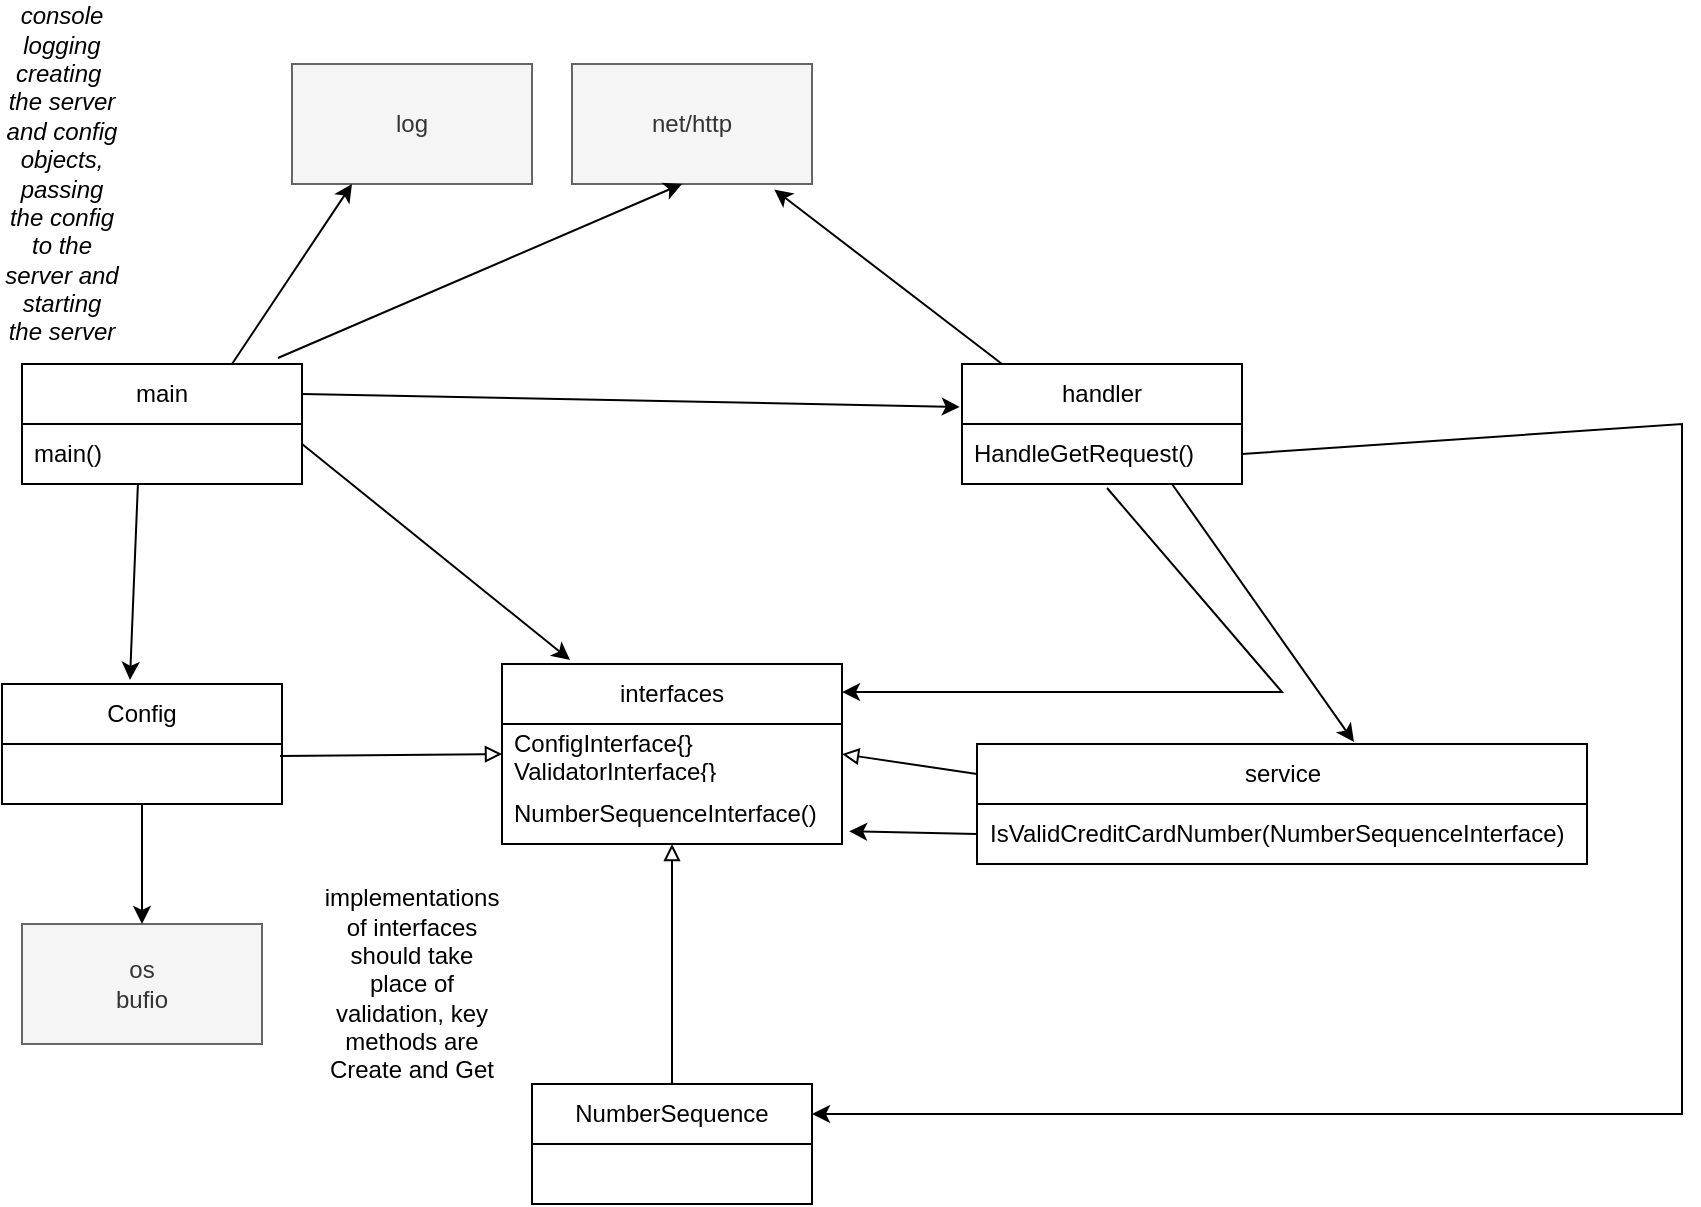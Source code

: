 <mxfile version="26.0.7">
  <diagram id="C5RBs43oDa-KdzZeNtuy" name="Page-1">
    <mxGraphModel dx="1114" dy="784" grid="1" gridSize="10" guides="1" tooltips="1" connect="1" arrows="1" fold="1" page="1" pageScale="1" pageWidth="827" pageHeight="1169" math="0" shadow="0">
      <root>
        <mxCell id="WIyWlLk6GJQsqaUBKTNV-0" />
        <mxCell id="WIyWlLk6GJQsqaUBKTNV-1" parent="WIyWlLk6GJQsqaUBKTNV-0" />
        <mxCell id="FblH6l9M7fZanG1C1Pi8-64" value="main" style="swimlane;fontStyle=0;childLayout=stackLayout;horizontal=1;startSize=30;horizontalStack=0;resizeParent=1;resizeParentMax=0;resizeLast=0;collapsible=1;marginBottom=0;whiteSpace=wrap;html=1;" parent="WIyWlLk6GJQsqaUBKTNV-1" vertex="1">
          <mxGeometry x="30" y="260" width="140" height="60" as="geometry" />
        </mxCell>
        <mxCell id="FblH6l9M7fZanG1C1Pi8-65" value="main()" style="text;strokeColor=none;fillColor=none;align=left;verticalAlign=middle;spacingLeft=4;spacingRight=4;overflow=hidden;points=[[0,0.5],[1,0.5]];portConstraint=eastwest;rotatable=0;whiteSpace=wrap;html=1;" parent="FblH6l9M7fZanG1C1Pi8-64" vertex="1">
          <mxGeometry y="30" width="140" height="30" as="geometry" />
        </mxCell>
        <mxCell id="FblH6l9M7fZanG1C1Pi8-72" value="Config" style="swimlane;fontStyle=0;childLayout=stackLayout;horizontal=1;startSize=30;horizontalStack=0;resizeParent=1;resizeParentMax=0;resizeLast=0;collapsible=1;marginBottom=0;whiteSpace=wrap;html=1;" parent="WIyWlLk6GJQsqaUBKTNV-1" vertex="1">
          <mxGeometry x="20" y="420" width="140" height="60" as="geometry" />
        </mxCell>
        <mxCell id="FblH6l9M7fZanG1C1Pi8-76" value="" style="endArrow=classic;html=1;rounded=0;entryX=0.2;entryY=-0.022;entryDx=0;entryDy=0;entryPerimeter=0;" parent="WIyWlLk6GJQsqaUBKTNV-1" edge="1" target="FblH6l9M7fZanG1C1Pi8-79">
          <mxGeometry width="50" height="50" relative="1" as="geometry">
            <mxPoint x="170" y="300" as="sourcePoint" />
            <mxPoint x="260" y="300" as="targetPoint" />
          </mxGeometry>
        </mxCell>
        <mxCell id="FblH6l9M7fZanG1C1Pi8-77" value="" style="endArrow=classic;html=1;rounded=0;exitX=0.414;exitY=1;exitDx=0;exitDy=0;exitPerimeter=0;entryX=0.457;entryY=-0.017;entryDx=0;entryDy=0;entryPerimeter=0;" parent="WIyWlLk6GJQsqaUBKTNV-1" source="FblH6l9M7fZanG1C1Pi8-65" edge="1">
          <mxGeometry width="50" height="50" relative="1" as="geometry">
            <mxPoint x="94.96" y="353" as="sourcePoint" />
            <mxPoint x="83.98" y="417.96" as="targetPoint" />
          </mxGeometry>
        </mxCell>
        <mxCell id="FblH6l9M7fZanG1C1Pi8-79" value="interfaces" style="swimlane;fontStyle=0;childLayout=stackLayout;horizontal=1;startSize=30;horizontalStack=0;resizeParent=1;resizeParentMax=0;resizeLast=0;collapsible=1;marginBottom=0;whiteSpace=wrap;html=1;" parent="WIyWlLk6GJQsqaUBKTNV-1" vertex="1">
          <mxGeometry x="270" y="410" width="170" height="90" as="geometry" />
        </mxCell>
        <mxCell id="FblH6l9M7fZanG1C1Pi8-80" value="ConfigInterface{}&lt;div&gt;ValidatorInterface{}&lt;/div&gt;" style="text;strokeColor=none;fillColor=none;align=left;verticalAlign=middle;spacingLeft=4;spacingRight=4;overflow=hidden;points=[[0,0.5],[1,0.5]];portConstraint=eastwest;rotatable=0;whiteSpace=wrap;html=1;" parent="FblH6l9M7fZanG1C1Pi8-79" vertex="1">
          <mxGeometry y="30" width="170" height="30" as="geometry" />
        </mxCell>
        <mxCell id="FblH6l9M7fZanG1C1Pi8-81" value="NumberSequenceInterface()" style="text;strokeColor=none;fillColor=none;align=left;verticalAlign=middle;spacingLeft=4;spacingRight=4;overflow=hidden;points=[[0,0.5],[1,0.5]];portConstraint=eastwest;rotatable=0;whiteSpace=wrap;html=1;" parent="FblH6l9M7fZanG1C1Pi8-79" vertex="1">
          <mxGeometry y="60" width="170" height="30" as="geometry" />
        </mxCell>
        <mxCell id="FblH6l9M7fZanG1C1Pi8-84" value="" style="endArrow=block;html=1;rounded=0;entryX=0;entryY=0.5;entryDx=0;entryDy=0;exitX=0.993;exitY=0.2;exitDx=0;exitDy=0;exitPerimeter=0;endFill=0;" parent="WIyWlLk6GJQsqaUBKTNV-1" target="FblH6l9M7fZanG1C1Pi8-80" edge="1">
          <mxGeometry width="50" height="50" relative="1" as="geometry">
            <mxPoint x="159.02" y="456.0" as="sourcePoint" />
            <mxPoint x="210" y="390" as="targetPoint" />
          </mxGeometry>
        </mxCell>
        <mxCell id="FblH6l9M7fZanG1C1Pi8-88" value="handler" style="swimlane;fontStyle=0;childLayout=stackLayout;horizontal=1;startSize=30;horizontalStack=0;resizeParent=1;resizeParentMax=0;resizeLast=0;collapsible=1;marginBottom=0;whiteSpace=wrap;html=1;" parent="WIyWlLk6GJQsqaUBKTNV-1" vertex="1">
          <mxGeometry x="500" y="260" width="140" height="60" as="geometry" />
        </mxCell>
        <mxCell id="FblH6l9M7fZanG1C1Pi8-89" value="HandleGetRequest()" style="text;strokeColor=none;fillColor=none;align=left;verticalAlign=middle;spacingLeft=4;spacingRight=4;overflow=hidden;points=[[0,0.5],[1,0.5]];portConstraint=eastwest;rotatable=0;whiteSpace=wrap;html=1;" parent="FblH6l9M7fZanG1C1Pi8-88" vertex="1">
          <mxGeometry y="30" width="140" height="30" as="geometry" />
        </mxCell>
        <mxCell id="FblH6l9M7fZanG1C1Pi8-92" value="service" style="swimlane;fontStyle=0;childLayout=stackLayout;horizontal=1;startSize=30;horizontalStack=0;resizeParent=1;resizeParentMax=0;resizeLast=0;collapsible=1;marginBottom=0;whiteSpace=wrap;html=1;" parent="WIyWlLk6GJQsqaUBKTNV-1" vertex="1">
          <mxGeometry x="507.5" y="450" width="305" height="60" as="geometry" />
        </mxCell>
        <mxCell id="FblH6l9M7fZanG1C1Pi8-93" value="IsValidCreditCardNumber(NumberSequenceInterface)" style="text;strokeColor=none;fillColor=none;align=left;verticalAlign=middle;spacingLeft=4;spacingRight=4;overflow=hidden;points=[[0,0.5],[1,0.5]];portConstraint=eastwest;rotatable=0;whiteSpace=wrap;html=1;" parent="FblH6l9M7fZanG1C1Pi8-92" vertex="1">
          <mxGeometry y="30" width="305" height="30" as="geometry" />
        </mxCell>
        <mxCell id="FblH6l9M7fZanG1C1Pi8-96" value="" style="endArrow=classic;html=1;rounded=0;exitX=0.518;exitY=1.067;exitDx=0;exitDy=0;exitPerimeter=0;entryX=1;entryY=0.156;entryDx=0;entryDy=0;entryPerimeter=0;" parent="WIyWlLk6GJQsqaUBKTNV-1" source="FblH6l9M7fZanG1C1Pi8-89" target="FblH6l9M7fZanG1C1Pi8-79" edge="1">
          <mxGeometry width="50" height="50" relative="1" as="geometry">
            <mxPoint x="680" y="340" as="sourcePoint" />
            <mxPoint x="730" y="290" as="targetPoint" />
            <Array as="points">
              <mxPoint x="660" y="424" />
            </Array>
          </mxGeometry>
        </mxCell>
        <mxCell id="FblH6l9M7fZanG1C1Pi8-97" value="" style="endArrow=classic;html=1;rounded=0;entryX=-0.008;entryY=0.358;entryDx=0;entryDy=0;entryPerimeter=0;exitX=1;exitY=0.25;exitDx=0;exitDy=0;" parent="WIyWlLk6GJQsqaUBKTNV-1" target="FblH6l9M7fZanG1C1Pi8-88" edge="1" source="FblH6l9M7fZanG1C1Pi8-64">
          <mxGeometry width="50" height="50" relative="1" as="geometry">
            <mxPoint x="460" y="260" as="sourcePoint" />
            <mxPoint x="510" y="210" as="targetPoint" />
          </mxGeometry>
        </mxCell>
        <mxCell id="FblH6l9M7fZanG1C1Pi8-98" value="NumberSequence" style="swimlane;fontStyle=0;childLayout=stackLayout;horizontal=1;startSize=30;horizontalStack=0;resizeParent=1;resizeParentMax=0;resizeLast=0;collapsible=1;marginBottom=0;whiteSpace=wrap;html=1;" parent="WIyWlLk6GJQsqaUBKTNV-1" vertex="1">
          <mxGeometry x="285" y="620" width="140" height="60" as="geometry" />
        </mxCell>
        <mxCell id="FblH6l9M7fZanG1C1Pi8-102" value="" style="endArrow=classic;html=1;rounded=0;exitX=0;exitY=0.5;exitDx=0;exitDy=0;entryX=1.021;entryY=0.788;entryDx=0;entryDy=0;entryPerimeter=0;" parent="WIyWlLk6GJQsqaUBKTNV-1" source="FblH6l9M7fZanG1C1Pi8-93" target="FblH6l9M7fZanG1C1Pi8-81" edge="1">
          <mxGeometry width="50" height="50" relative="1" as="geometry">
            <mxPoint x="260" y="690" as="sourcePoint" />
            <mxPoint x="310" y="640" as="targetPoint" />
          </mxGeometry>
        </mxCell>
        <mxCell id="FblH6l9M7fZanG1C1Pi8-103" value="" style="endArrow=block;html=1;rounded=0;exitX=0.5;exitY=0;exitDx=0;exitDy=0;endFill=0;" parent="WIyWlLk6GJQsqaUBKTNV-1" source="FblH6l9M7fZanG1C1Pi8-98" target="FblH6l9M7fZanG1C1Pi8-81" edge="1">
          <mxGeometry width="50" height="50" relative="1" as="geometry">
            <mxPoint x="355" y="610" as="sourcePoint" />
            <mxPoint x="450" y="550" as="targetPoint" />
          </mxGeometry>
        </mxCell>
        <mxCell id="FblH6l9M7fZanG1C1Pi8-105" value="&lt;i&gt;console logging&lt;/i&gt;&lt;div&gt;&lt;i&gt;creating&amp;nbsp; the server and config objects, passing the config to the server and starting the server&lt;/i&gt;&lt;/div&gt;" style="text;html=1;align=center;verticalAlign=middle;whiteSpace=wrap;rounded=0;" parent="WIyWlLk6GJQsqaUBKTNV-1" vertex="1">
          <mxGeometry x="20" y="150" width="60" height="30" as="geometry" />
        </mxCell>
        <mxCell id="FblH6l9M7fZanG1C1Pi8-111" value="implementations of interfaces should take place of validation, key methods are Create and Get" style="text;html=1;align=center;verticalAlign=middle;whiteSpace=wrap;rounded=0;" parent="WIyWlLk6GJQsqaUBKTNV-1" vertex="1">
          <mxGeometry x="195" y="555" width="60" height="30" as="geometry" />
        </mxCell>
        <mxCell id="FblH6l9M7fZanG1C1Pi8-115" value="os&lt;div&gt;bufio&lt;/div&gt;" style="rounded=0;whiteSpace=wrap;html=1;fillColor=#f5f5f5;fontColor=#333333;strokeColor=#666666;" parent="WIyWlLk6GJQsqaUBKTNV-1" vertex="1">
          <mxGeometry x="30" y="540" width="120" height="60" as="geometry" />
        </mxCell>
        <mxCell id="FblH6l9M7fZanG1C1Pi8-116" value="" style="endArrow=classic;html=1;rounded=0;entryX=0.5;entryY=0;entryDx=0;entryDy=0;exitX=0.5;exitY=1;exitDx=0;exitDy=0;" parent="WIyWlLk6GJQsqaUBKTNV-1" source="FblH6l9M7fZanG1C1Pi8-72" target="FblH6l9M7fZanG1C1Pi8-115" edge="1">
          <mxGeometry width="50" height="50" relative="1" as="geometry">
            <mxPoint x="90" y="740" as="sourcePoint" />
            <mxPoint x="140" y="690" as="targetPoint" />
          </mxGeometry>
        </mxCell>
        <mxCell id="FblH6l9M7fZanG1C1Pi8-117" value="net/http" style="rounded=0;whiteSpace=wrap;html=1;fillColor=#f5f5f5;fontColor=#333333;strokeColor=#666666;" parent="WIyWlLk6GJQsqaUBKTNV-1" vertex="1">
          <mxGeometry x="305" y="110" width="120" height="60" as="geometry" />
        </mxCell>
        <mxCell id="FblH6l9M7fZanG1C1Pi8-118" value="" style="endArrow=classic;html=1;rounded=0;exitX=0.914;exitY=-0.05;exitDx=0;exitDy=0;exitPerimeter=0;" parent="WIyWlLk6GJQsqaUBKTNV-1" source="FblH6l9M7fZanG1C1Pi8-64" edge="1">
          <mxGeometry width="50" height="50" relative="1" as="geometry">
            <mxPoint x="360" y="240" as="sourcePoint" />
            <mxPoint x="360" y="170" as="targetPoint" />
          </mxGeometry>
        </mxCell>
        <mxCell id="FblH6l9M7fZanG1C1Pi8-119" value="log" style="rounded=0;whiteSpace=wrap;html=1;fillColor=#f5f5f5;fontColor=#333333;strokeColor=#666666;" parent="WIyWlLk6GJQsqaUBKTNV-1" vertex="1">
          <mxGeometry x="165" y="110" width="120" height="60" as="geometry" />
        </mxCell>
        <mxCell id="FblH6l9M7fZanG1C1Pi8-120" value="" style="endArrow=classic;html=1;rounded=0;entryX=0.25;entryY=1;entryDx=0;entryDy=0;exitX=0.75;exitY=0;exitDx=0;exitDy=0;" parent="WIyWlLk6GJQsqaUBKTNV-1" source="FblH6l9M7fZanG1C1Pi8-64" target="FblH6l9M7fZanG1C1Pi8-119" edge="1">
          <mxGeometry width="50" height="50" relative="1" as="geometry">
            <mxPoint x="310" y="240" as="sourcePoint" />
            <mxPoint x="460" y="190" as="targetPoint" />
          </mxGeometry>
        </mxCell>
        <mxCell id="FblH6l9M7fZanG1C1Pi8-121" value="" style="endArrow=classic;html=1;rounded=0;exitX=0.143;exitY=0;exitDx=0;exitDy=0;exitPerimeter=0;entryX=0.843;entryY=1.046;entryDx=0;entryDy=0;entryPerimeter=0;" parent="WIyWlLk6GJQsqaUBKTNV-1" source="FblH6l9M7fZanG1C1Pi8-88" target="FblH6l9M7fZanG1C1Pi8-117" edge="1">
          <mxGeometry width="50" height="50" relative="1" as="geometry">
            <mxPoint x="530" y="210" as="sourcePoint" />
            <mxPoint x="580" y="160" as="targetPoint" />
          </mxGeometry>
        </mxCell>
        <mxCell id="0bn-AWep2c3Ca-3s1CeS-0" value="" style="endArrow=block;html=1;rounded=0;exitX=0;exitY=0.25;exitDx=0;exitDy=0;entryX=1;entryY=0.5;entryDx=0;entryDy=0;endFill=0;" parent="WIyWlLk6GJQsqaUBKTNV-1" source="FblH6l9M7fZanG1C1Pi8-92" target="FblH6l9M7fZanG1C1Pi8-80" edge="1">
          <mxGeometry width="50" height="50" relative="1" as="geometry">
            <mxPoint x="620" y="430" as="sourcePoint" />
            <mxPoint x="670" y="380" as="targetPoint" />
          </mxGeometry>
        </mxCell>
        <mxCell id="d7AK1jRTiBcMv6PSTN_m-0" value="" style="endArrow=classic;html=1;rounded=0;exitX=0.75;exitY=1;exitDx=0;exitDy=0;exitPerimeter=0;entryX=0.618;entryY=-0.017;entryDx=0;entryDy=0;entryPerimeter=0;" parent="WIyWlLk6GJQsqaUBKTNV-1" source="FblH6l9M7fZanG1C1Pi8-89" target="FblH6l9M7fZanG1C1Pi8-92" edge="1">
          <mxGeometry width="50" height="50" relative="1" as="geometry">
            <mxPoint x="720" y="390" as="sourcePoint" />
            <mxPoint x="770" y="340" as="targetPoint" />
          </mxGeometry>
        </mxCell>
        <mxCell id="d7AK1jRTiBcMv6PSTN_m-1" value="" style="endArrow=classic;html=1;rounded=0;entryX=1;entryY=0.25;entryDx=0;entryDy=0;exitX=1;exitY=0.5;exitDx=0;exitDy=0;" parent="WIyWlLk6GJQsqaUBKTNV-1" source="FblH6l9M7fZanG1C1Pi8-89" target="FblH6l9M7fZanG1C1Pi8-98" edge="1">
          <mxGeometry width="50" height="50" relative="1" as="geometry">
            <mxPoint x="860" y="635" as="sourcePoint" />
            <mxPoint x="710" y="570" as="targetPoint" />
            <Array as="points">
              <mxPoint x="860" y="290" />
              <mxPoint x="860" y="635" />
            </Array>
          </mxGeometry>
        </mxCell>
      </root>
    </mxGraphModel>
  </diagram>
</mxfile>
